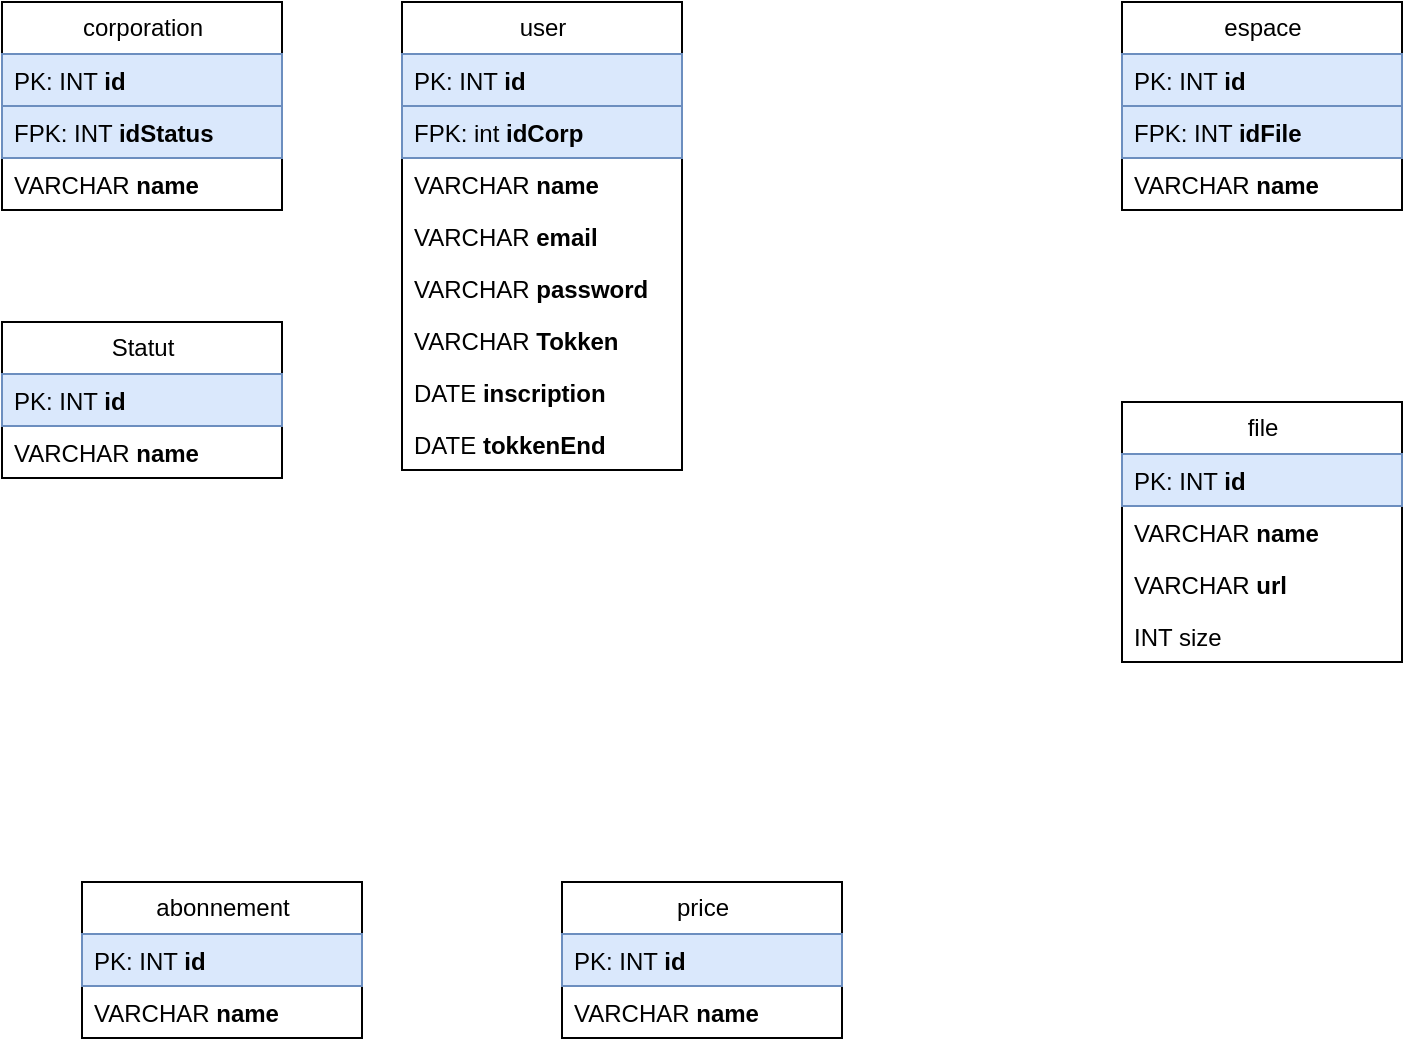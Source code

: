 <mxfile version="24.7.5">
  <diagram id="C5RBs43oDa-KdzZeNtuy" name="Page-1">
    <mxGraphModel dx="1434" dy="746" grid="1" gridSize="10" guides="1" tooltips="1" connect="1" arrows="1" fold="1" page="1" pageScale="1" pageWidth="827" pageHeight="1169" math="0" shadow="0">
      <root>
        <mxCell id="WIyWlLk6GJQsqaUBKTNV-0" />
        <mxCell id="WIyWlLk6GJQsqaUBKTNV-1" parent="WIyWlLk6GJQsqaUBKTNV-0" />
        <mxCell id="jUsBYwLIqbHVCt4yC-l_-19" value="user" style="swimlane;fontStyle=0;childLayout=stackLayout;horizontal=1;startSize=26;fillColor=none;horizontalStack=0;resizeParent=1;resizeParentMax=0;resizeLast=0;collapsible=1;marginBottom=0;html=1;" vertex="1" parent="WIyWlLk6GJQsqaUBKTNV-1">
          <mxGeometry x="240" y="80" width="140" height="234" as="geometry" />
        </mxCell>
        <mxCell id="jUsBYwLIqbHVCt4yC-l_-20" value="PK: INT &lt;b&gt;id&lt;/b&gt;" style="text;strokeColor=#6c8ebf;fillColor=#dae8fc;align=left;verticalAlign=top;spacingLeft=4;spacingRight=4;overflow=hidden;rotatable=0;points=[[0,0.5],[1,0.5]];portConstraint=eastwest;whiteSpace=wrap;html=1;" vertex="1" parent="jUsBYwLIqbHVCt4yC-l_-19">
          <mxGeometry y="26" width="140" height="26" as="geometry" />
        </mxCell>
        <mxCell id="jUsBYwLIqbHVCt4yC-l_-22" value="FPK: int &lt;b&gt;idCorp&amp;nbsp;&lt;/b&gt;" style="text;strokeColor=#6c8ebf;fillColor=#dae8fc;align=left;verticalAlign=top;spacingLeft=4;spacingRight=4;overflow=hidden;rotatable=0;points=[[0,0.5],[1,0.5]];portConstraint=eastwest;whiteSpace=wrap;html=1;" vertex="1" parent="jUsBYwLIqbHVCt4yC-l_-19">
          <mxGeometry y="52" width="140" height="26" as="geometry" />
        </mxCell>
        <mxCell id="jUsBYwLIqbHVCt4yC-l_-23" value="VARCHAR&amp;nbsp;&lt;b&gt;name&lt;/b&gt;" style="text;strokeColor=none;fillColor=none;align=left;verticalAlign=top;spacingLeft=4;spacingRight=4;overflow=hidden;rotatable=0;points=[[0,0.5],[1,0.5]];portConstraint=eastwest;whiteSpace=wrap;html=1;" vertex="1" parent="jUsBYwLIqbHVCt4yC-l_-19">
          <mxGeometry y="78" width="140" height="26" as="geometry" />
        </mxCell>
        <mxCell id="jUsBYwLIqbHVCt4yC-l_-24" value="VARCHAR &lt;b&gt;email&lt;/b&gt;" style="text;strokeColor=none;fillColor=none;align=left;verticalAlign=top;spacingLeft=4;spacingRight=4;overflow=hidden;rotatable=0;points=[[0,0.5],[1,0.5]];portConstraint=eastwest;whiteSpace=wrap;html=1;" vertex="1" parent="jUsBYwLIqbHVCt4yC-l_-19">
          <mxGeometry y="104" width="140" height="26" as="geometry" />
        </mxCell>
        <mxCell id="jUsBYwLIqbHVCt4yC-l_-26" value="VARCHAR &lt;b&gt;password&lt;/b&gt;" style="text;strokeColor=none;fillColor=none;align=left;verticalAlign=top;spacingLeft=4;spacingRight=4;overflow=hidden;rotatable=0;points=[[0,0.5],[1,0.5]];portConstraint=eastwest;whiteSpace=wrap;html=1;" vertex="1" parent="jUsBYwLIqbHVCt4yC-l_-19">
          <mxGeometry y="130" width="140" height="26" as="geometry" />
        </mxCell>
        <mxCell id="jUsBYwLIqbHVCt4yC-l_-25" value="VARCHAR &lt;b&gt;Tokken&amp;nbsp;&lt;/b&gt;" style="text;strokeColor=none;fillColor=none;align=left;verticalAlign=top;spacingLeft=4;spacingRight=4;overflow=hidden;rotatable=0;points=[[0,0.5],[1,0.5]];portConstraint=eastwest;whiteSpace=wrap;html=1;" vertex="1" parent="jUsBYwLIqbHVCt4yC-l_-19">
          <mxGeometry y="156" width="140" height="26" as="geometry" />
        </mxCell>
        <mxCell id="jUsBYwLIqbHVCt4yC-l_-27" value="DATE &lt;b&gt;inscription&lt;/b&gt;" style="text;strokeColor=none;fillColor=none;align=left;verticalAlign=top;spacingLeft=4;spacingRight=4;overflow=hidden;rotatable=0;points=[[0,0.5],[1,0.5]];portConstraint=eastwest;whiteSpace=wrap;html=1;" vertex="1" parent="jUsBYwLIqbHVCt4yC-l_-19">
          <mxGeometry y="182" width="140" height="26" as="geometry" />
        </mxCell>
        <mxCell id="jUsBYwLIqbHVCt4yC-l_-28" value="DATE &lt;b&gt;tokkenEnd&lt;/b&gt;" style="text;strokeColor=none;fillColor=none;align=left;verticalAlign=top;spacingLeft=4;spacingRight=4;overflow=hidden;rotatable=0;points=[[0,0.5],[1,0.5]];portConstraint=eastwest;whiteSpace=wrap;html=1;" vertex="1" parent="jUsBYwLIqbHVCt4yC-l_-19">
          <mxGeometry y="208" width="140" height="26" as="geometry" />
        </mxCell>
        <mxCell id="jUsBYwLIqbHVCt4yC-l_-29" value="corporation" style="swimlane;fontStyle=0;childLayout=stackLayout;horizontal=1;startSize=26;fillColor=none;horizontalStack=0;resizeParent=1;resizeParentMax=0;resizeLast=0;collapsible=1;marginBottom=0;html=1;" vertex="1" parent="WIyWlLk6GJQsqaUBKTNV-1">
          <mxGeometry x="40" y="80" width="140" height="104" as="geometry" />
        </mxCell>
        <mxCell id="jUsBYwLIqbHVCt4yC-l_-30" value="PK: INT &lt;b&gt;id&lt;/b&gt;" style="text;strokeColor=#6c8ebf;fillColor=#dae8fc;align=left;verticalAlign=top;spacingLeft=4;spacingRight=4;overflow=hidden;rotatable=0;points=[[0,0.5],[1,0.5]];portConstraint=eastwest;whiteSpace=wrap;html=1;" vertex="1" parent="jUsBYwLIqbHVCt4yC-l_-29">
          <mxGeometry y="26" width="140" height="26" as="geometry" />
        </mxCell>
        <mxCell id="jUsBYwLIqbHVCt4yC-l_-21" value="FPK: INT &lt;b&gt;idStatus&lt;/b&gt;" style="text;strokeColor=#6c8ebf;fillColor=#dae8fc;align=left;verticalAlign=top;spacingLeft=4;spacingRight=4;overflow=hidden;rotatable=0;points=[[0,0.5],[1,0.5]];portConstraint=eastwest;whiteSpace=wrap;html=1;" vertex="1" parent="jUsBYwLIqbHVCt4yC-l_-29">
          <mxGeometry y="52" width="140" height="26" as="geometry" />
        </mxCell>
        <mxCell id="jUsBYwLIqbHVCt4yC-l_-33" value="VARCHAR&amp;nbsp;&lt;b&gt;name&lt;/b&gt;" style="text;strokeColor=none;fillColor=none;align=left;verticalAlign=top;spacingLeft=4;spacingRight=4;overflow=hidden;rotatable=0;points=[[0,0.5],[1,0.5]];portConstraint=eastwest;whiteSpace=wrap;html=1;" vertex="1" parent="jUsBYwLIqbHVCt4yC-l_-29">
          <mxGeometry y="78" width="140" height="26" as="geometry" />
        </mxCell>
        <mxCell id="jUsBYwLIqbHVCt4yC-l_-39" value="Statut" style="swimlane;fontStyle=0;childLayout=stackLayout;horizontal=1;startSize=26;fillColor=none;horizontalStack=0;resizeParent=1;resizeParentMax=0;resizeLast=0;collapsible=1;marginBottom=0;html=1;" vertex="1" parent="WIyWlLk6GJQsqaUBKTNV-1">
          <mxGeometry x="40" y="240" width="140" height="78" as="geometry" />
        </mxCell>
        <mxCell id="jUsBYwLIqbHVCt4yC-l_-40" value="PK: INT &lt;b&gt;id&lt;/b&gt;" style="text;strokeColor=#6c8ebf;fillColor=#dae8fc;align=left;verticalAlign=top;spacingLeft=4;spacingRight=4;overflow=hidden;rotatable=0;points=[[0,0.5],[1,0.5]];portConstraint=eastwest;whiteSpace=wrap;html=1;" vertex="1" parent="jUsBYwLIqbHVCt4yC-l_-39">
          <mxGeometry y="26" width="140" height="26" as="geometry" />
        </mxCell>
        <mxCell id="jUsBYwLIqbHVCt4yC-l_-41" value="VARCHAR&amp;nbsp;&lt;b&gt;name&lt;/b&gt;" style="text;strokeColor=none;fillColor=none;align=left;verticalAlign=top;spacingLeft=4;spacingRight=4;overflow=hidden;rotatable=0;points=[[0,0.5],[1,0.5]];portConstraint=eastwest;whiteSpace=wrap;html=1;" vertex="1" parent="jUsBYwLIqbHVCt4yC-l_-39">
          <mxGeometry y="52" width="140" height="26" as="geometry" />
        </mxCell>
        <mxCell id="jUsBYwLIqbHVCt4yC-l_-42" value="abonnement" style="swimlane;fontStyle=0;childLayout=stackLayout;horizontal=1;startSize=26;fillColor=none;horizontalStack=0;resizeParent=1;resizeParentMax=0;resizeLast=0;collapsible=1;marginBottom=0;html=1;" vertex="1" parent="WIyWlLk6GJQsqaUBKTNV-1">
          <mxGeometry x="80" y="520" width="140" height="78" as="geometry" />
        </mxCell>
        <mxCell id="jUsBYwLIqbHVCt4yC-l_-43" value="PK: INT &lt;b&gt;id&lt;/b&gt;" style="text;strokeColor=#6c8ebf;fillColor=#dae8fc;align=left;verticalAlign=top;spacingLeft=4;spacingRight=4;overflow=hidden;rotatable=0;points=[[0,0.5],[1,0.5]];portConstraint=eastwest;whiteSpace=wrap;html=1;" vertex="1" parent="jUsBYwLIqbHVCt4yC-l_-42">
          <mxGeometry y="26" width="140" height="26" as="geometry" />
        </mxCell>
        <mxCell id="jUsBYwLIqbHVCt4yC-l_-44" value="VARCHAR&amp;nbsp;&lt;b&gt;name&lt;/b&gt;" style="text;strokeColor=none;fillColor=none;align=left;verticalAlign=top;spacingLeft=4;spacingRight=4;overflow=hidden;rotatable=0;points=[[0,0.5],[1,0.5]];portConstraint=eastwest;whiteSpace=wrap;html=1;" vertex="1" parent="jUsBYwLIqbHVCt4yC-l_-42">
          <mxGeometry y="52" width="140" height="26" as="geometry" />
        </mxCell>
        <mxCell id="jUsBYwLIqbHVCt4yC-l_-45" value="price" style="swimlane;fontStyle=0;childLayout=stackLayout;horizontal=1;startSize=26;fillColor=none;horizontalStack=0;resizeParent=1;resizeParentMax=0;resizeLast=0;collapsible=1;marginBottom=0;html=1;" vertex="1" parent="WIyWlLk6GJQsqaUBKTNV-1">
          <mxGeometry x="320" y="520" width="140" height="78" as="geometry" />
        </mxCell>
        <mxCell id="jUsBYwLIqbHVCt4yC-l_-46" value="PK: INT &lt;b&gt;id&lt;/b&gt;" style="text;strokeColor=#6c8ebf;fillColor=#dae8fc;align=left;verticalAlign=top;spacingLeft=4;spacingRight=4;overflow=hidden;rotatable=0;points=[[0,0.5],[1,0.5]];portConstraint=eastwest;whiteSpace=wrap;html=1;" vertex="1" parent="jUsBYwLIqbHVCt4yC-l_-45">
          <mxGeometry y="26" width="140" height="26" as="geometry" />
        </mxCell>
        <mxCell id="jUsBYwLIqbHVCt4yC-l_-47" value="VARCHAR&amp;nbsp;&lt;b&gt;name&lt;/b&gt;" style="text;strokeColor=none;fillColor=none;align=left;verticalAlign=top;spacingLeft=4;spacingRight=4;overflow=hidden;rotatable=0;points=[[0,0.5],[1,0.5]];portConstraint=eastwest;whiteSpace=wrap;html=1;" vertex="1" parent="jUsBYwLIqbHVCt4yC-l_-45">
          <mxGeometry y="52" width="140" height="26" as="geometry" />
        </mxCell>
        <mxCell id="jUsBYwLIqbHVCt4yC-l_-48" value="espace" style="swimlane;fontStyle=0;childLayout=stackLayout;horizontal=1;startSize=26;fillColor=none;horizontalStack=0;resizeParent=1;resizeParentMax=0;resizeLast=0;collapsible=1;marginBottom=0;html=1;" vertex="1" parent="WIyWlLk6GJQsqaUBKTNV-1">
          <mxGeometry x="600" y="80" width="140" height="104" as="geometry" />
        </mxCell>
        <mxCell id="jUsBYwLIqbHVCt4yC-l_-49" value="PK: INT &lt;b&gt;id&lt;/b&gt;" style="text;strokeColor=#6c8ebf;fillColor=#dae8fc;align=left;verticalAlign=top;spacingLeft=4;spacingRight=4;overflow=hidden;rotatable=0;points=[[0,0.5],[1,0.5]];portConstraint=eastwest;whiteSpace=wrap;html=1;" vertex="1" parent="jUsBYwLIqbHVCt4yC-l_-48">
          <mxGeometry y="26" width="140" height="26" as="geometry" />
        </mxCell>
        <mxCell id="jUsBYwLIqbHVCt4yC-l_-59" value="FPK: INT &lt;b&gt;idFile&lt;/b&gt;" style="text;strokeColor=#6c8ebf;fillColor=#dae8fc;align=left;verticalAlign=top;spacingLeft=4;spacingRight=4;overflow=hidden;rotatable=0;points=[[0,0.5],[1,0.5]];portConstraint=eastwest;whiteSpace=wrap;html=1;" vertex="1" parent="jUsBYwLIqbHVCt4yC-l_-48">
          <mxGeometry y="52" width="140" height="26" as="geometry" />
        </mxCell>
        <mxCell id="jUsBYwLIqbHVCt4yC-l_-50" value="VARCHAR&amp;nbsp;&lt;b&gt;name&lt;/b&gt;" style="text;strokeColor=none;fillColor=none;align=left;verticalAlign=top;spacingLeft=4;spacingRight=4;overflow=hidden;rotatable=0;points=[[0,0.5],[1,0.5]];portConstraint=eastwest;whiteSpace=wrap;html=1;" vertex="1" parent="jUsBYwLIqbHVCt4yC-l_-48">
          <mxGeometry y="78" width="140" height="26" as="geometry" />
        </mxCell>
        <mxCell id="jUsBYwLIqbHVCt4yC-l_-51" value="file" style="swimlane;fontStyle=0;childLayout=stackLayout;horizontal=1;startSize=26;fillColor=none;horizontalStack=0;resizeParent=1;resizeParentMax=0;resizeLast=0;collapsible=1;marginBottom=0;html=1;" vertex="1" parent="WIyWlLk6GJQsqaUBKTNV-1">
          <mxGeometry x="600" y="280" width="140" height="130" as="geometry" />
        </mxCell>
        <mxCell id="jUsBYwLIqbHVCt4yC-l_-52" value="PK: INT &lt;b&gt;id&lt;/b&gt;" style="text;strokeColor=#6c8ebf;fillColor=#dae8fc;align=left;verticalAlign=top;spacingLeft=4;spacingRight=4;overflow=hidden;rotatable=0;points=[[0,0.5],[1,0.5]];portConstraint=eastwest;whiteSpace=wrap;html=1;" vertex="1" parent="jUsBYwLIqbHVCt4yC-l_-51">
          <mxGeometry y="26" width="140" height="26" as="geometry" />
        </mxCell>
        <mxCell id="jUsBYwLIqbHVCt4yC-l_-53" value="VARCHAR&amp;nbsp;&lt;b&gt;name&lt;/b&gt;" style="text;strokeColor=none;fillColor=none;align=left;verticalAlign=top;spacingLeft=4;spacingRight=4;overflow=hidden;rotatable=0;points=[[0,0.5],[1,0.5]];portConstraint=eastwest;whiteSpace=wrap;html=1;" vertex="1" parent="jUsBYwLIqbHVCt4yC-l_-51">
          <mxGeometry y="52" width="140" height="26" as="geometry" />
        </mxCell>
        <mxCell id="jUsBYwLIqbHVCt4yC-l_-54" value="VARCHAR &lt;b&gt;url&lt;/b&gt;" style="text;strokeColor=none;fillColor=none;align=left;verticalAlign=top;spacingLeft=4;spacingRight=4;overflow=hidden;rotatable=0;points=[[0,0.5],[1,0.5]];portConstraint=eastwest;whiteSpace=wrap;html=1;" vertex="1" parent="jUsBYwLIqbHVCt4yC-l_-51">
          <mxGeometry y="78" width="140" height="26" as="geometry" />
        </mxCell>
        <mxCell id="jUsBYwLIqbHVCt4yC-l_-55" value="INT size" style="text;strokeColor=none;fillColor=none;align=left;verticalAlign=top;spacingLeft=4;spacingRight=4;overflow=hidden;rotatable=0;points=[[0,0.5],[1,0.5]];portConstraint=eastwest;whiteSpace=wrap;html=1;" vertex="1" parent="jUsBYwLIqbHVCt4yC-l_-51">
          <mxGeometry y="104" width="140" height="26" as="geometry" />
        </mxCell>
      </root>
    </mxGraphModel>
  </diagram>
</mxfile>
